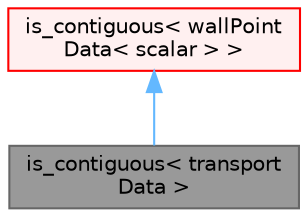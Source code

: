 digraph "is_contiguous&lt; transportData &gt;"
{
 // LATEX_PDF_SIZE
  bgcolor="transparent";
  edge [fontname=Helvetica,fontsize=10,labelfontname=Helvetica,labelfontsize=10];
  node [fontname=Helvetica,fontsize=10,shape=box,height=0.2,width=0.4];
  Node1 [id="Node000001",label="is_contiguous\< transport\lData \>",height=0.2,width=0.4,color="gray40", fillcolor="grey60", style="filled", fontcolor="black",tooltip=" "];
  Node2 -> Node1 [id="edge1_Node000001_Node000002",dir="back",color="steelblue1",style="solid",tooltip=" "];
  Node2 [id="Node000002",label="is_contiguous\< wallPoint\lData\< scalar \> \>",height=0.2,width=0.4,color="red", fillcolor="#FFF0F0", style="filled",URL="$structFoam_1_1is__contiguous.html",tooltip=" "];
}
